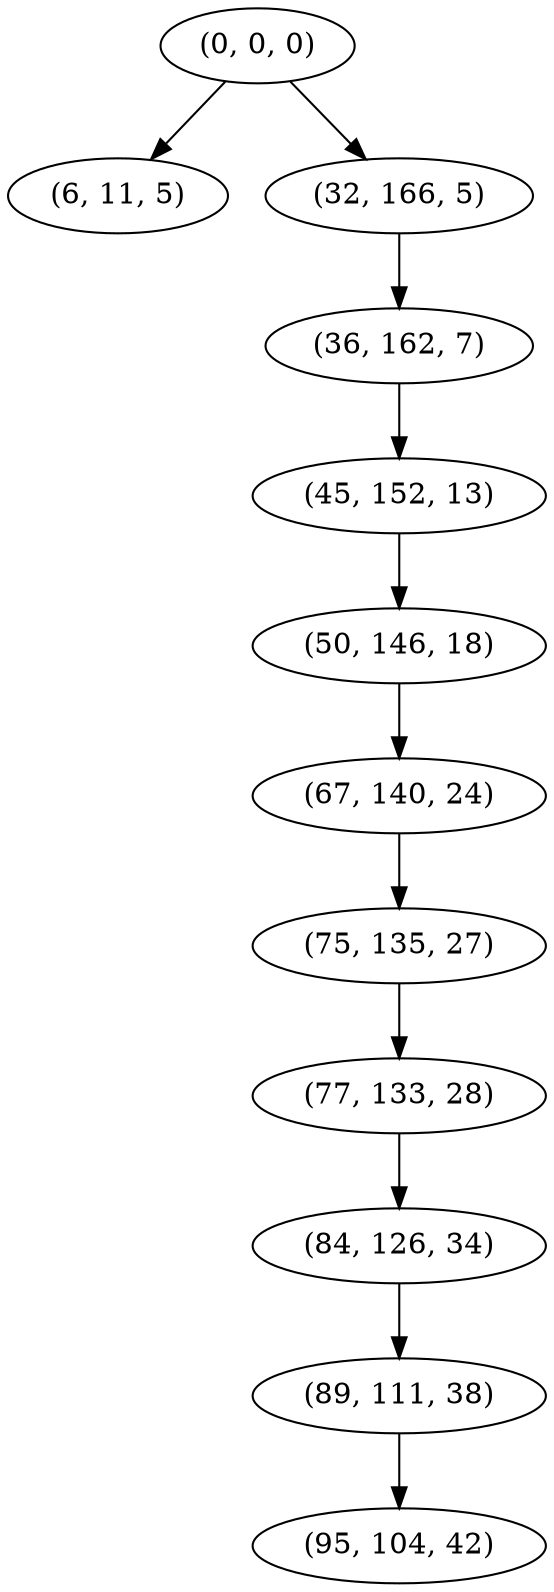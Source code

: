 digraph tree {
    "(0, 0, 0)";
    "(6, 11, 5)";
    "(32, 166, 5)";
    "(36, 162, 7)";
    "(45, 152, 13)";
    "(50, 146, 18)";
    "(67, 140, 24)";
    "(75, 135, 27)";
    "(77, 133, 28)";
    "(84, 126, 34)";
    "(89, 111, 38)";
    "(95, 104, 42)";
    "(0, 0, 0)" -> "(6, 11, 5)";
    "(0, 0, 0)" -> "(32, 166, 5)";
    "(32, 166, 5)" -> "(36, 162, 7)";
    "(36, 162, 7)" -> "(45, 152, 13)";
    "(45, 152, 13)" -> "(50, 146, 18)";
    "(50, 146, 18)" -> "(67, 140, 24)";
    "(67, 140, 24)" -> "(75, 135, 27)";
    "(75, 135, 27)" -> "(77, 133, 28)";
    "(77, 133, 28)" -> "(84, 126, 34)";
    "(84, 126, 34)" -> "(89, 111, 38)";
    "(89, 111, 38)" -> "(95, 104, 42)";
}
